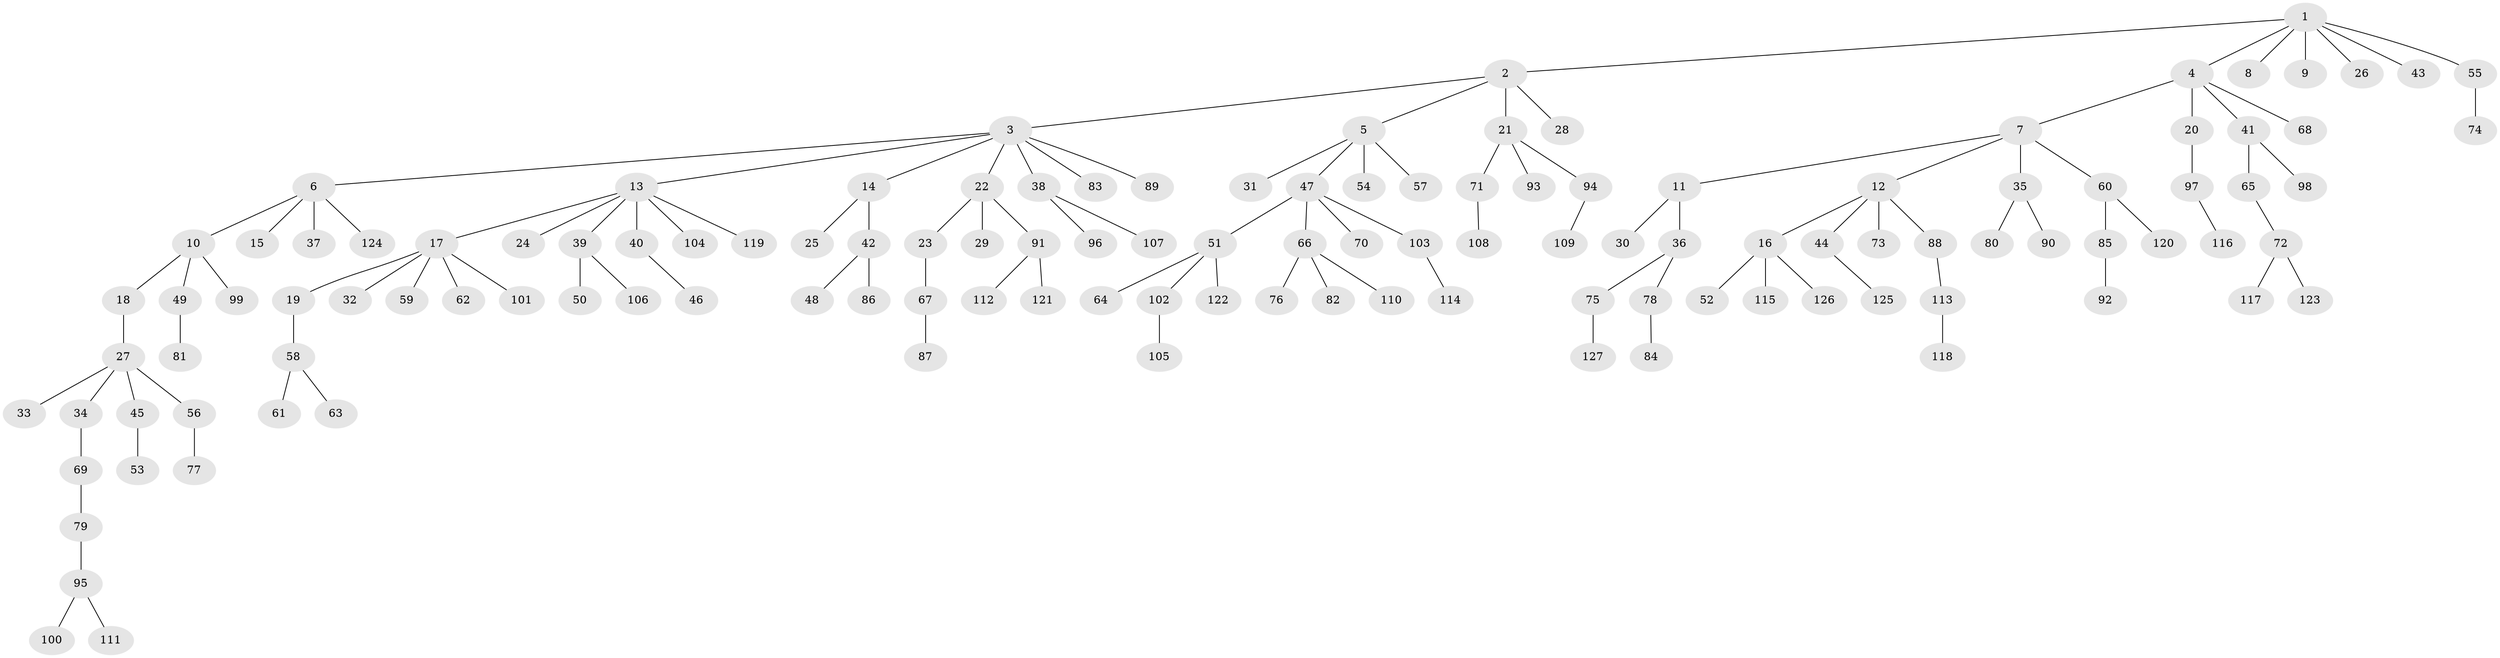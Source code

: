 // Generated by graph-tools (version 1.1) at 2025/15/03/09/25 04:15:23]
// undirected, 127 vertices, 126 edges
graph export_dot {
graph [start="1"]
  node [color=gray90,style=filled];
  1;
  2;
  3;
  4;
  5;
  6;
  7;
  8;
  9;
  10;
  11;
  12;
  13;
  14;
  15;
  16;
  17;
  18;
  19;
  20;
  21;
  22;
  23;
  24;
  25;
  26;
  27;
  28;
  29;
  30;
  31;
  32;
  33;
  34;
  35;
  36;
  37;
  38;
  39;
  40;
  41;
  42;
  43;
  44;
  45;
  46;
  47;
  48;
  49;
  50;
  51;
  52;
  53;
  54;
  55;
  56;
  57;
  58;
  59;
  60;
  61;
  62;
  63;
  64;
  65;
  66;
  67;
  68;
  69;
  70;
  71;
  72;
  73;
  74;
  75;
  76;
  77;
  78;
  79;
  80;
  81;
  82;
  83;
  84;
  85;
  86;
  87;
  88;
  89;
  90;
  91;
  92;
  93;
  94;
  95;
  96;
  97;
  98;
  99;
  100;
  101;
  102;
  103;
  104;
  105;
  106;
  107;
  108;
  109;
  110;
  111;
  112;
  113;
  114;
  115;
  116;
  117;
  118;
  119;
  120;
  121;
  122;
  123;
  124;
  125;
  126;
  127;
  1 -- 2;
  1 -- 4;
  1 -- 8;
  1 -- 9;
  1 -- 26;
  1 -- 43;
  1 -- 55;
  2 -- 3;
  2 -- 5;
  2 -- 21;
  2 -- 28;
  3 -- 6;
  3 -- 13;
  3 -- 14;
  3 -- 22;
  3 -- 38;
  3 -- 83;
  3 -- 89;
  4 -- 7;
  4 -- 20;
  4 -- 41;
  4 -- 68;
  5 -- 31;
  5 -- 47;
  5 -- 54;
  5 -- 57;
  6 -- 10;
  6 -- 15;
  6 -- 37;
  6 -- 124;
  7 -- 11;
  7 -- 12;
  7 -- 35;
  7 -- 60;
  10 -- 18;
  10 -- 49;
  10 -- 99;
  11 -- 30;
  11 -- 36;
  12 -- 16;
  12 -- 44;
  12 -- 73;
  12 -- 88;
  13 -- 17;
  13 -- 24;
  13 -- 39;
  13 -- 40;
  13 -- 104;
  13 -- 119;
  14 -- 25;
  14 -- 42;
  16 -- 52;
  16 -- 115;
  16 -- 126;
  17 -- 19;
  17 -- 32;
  17 -- 59;
  17 -- 62;
  17 -- 101;
  18 -- 27;
  19 -- 58;
  20 -- 97;
  21 -- 71;
  21 -- 93;
  21 -- 94;
  22 -- 23;
  22 -- 29;
  22 -- 91;
  23 -- 67;
  27 -- 33;
  27 -- 34;
  27 -- 45;
  27 -- 56;
  34 -- 69;
  35 -- 80;
  35 -- 90;
  36 -- 75;
  36 -- 78;
  38 -- 96;
  38 -- 107;
  39 -- 50;
  39 -- 106;
  40 -- 46;
  41 -- 65;
  41 -- 98;
  42 -- 48;
  42 -- 86;
  44 -- 125;
  45 -- 53;
  47 -- 51;
  47 -- 66;
  47 -- 70;
  47 -- 103;
  49 -- 81;
  51 -- 64;
  51 -- 102;
  51 -- 122;
  55 -- 74;
  56 -- 77;
  58 -- 61;
  58 -- 63;
  60 -- 85;
  60 -- 120;
  65 -- 72;
  66 -- 76;
  66 -- 82;
  66 -- 110;
  67 -- 87;
  69 -- 79;
  71 -- 108;
  72 -- 117;
  72 -- 123;
  75 -- 127;
  78 -- 84;
  79 -- 95;
  85 -- 92;
  88 -- 113;
  91 -- 112;
  91 -- 121;
  94 -- 109;
  95 -- 100;
  95 -- 111;
  97 -- 116;
  102 -- 105;
  103 -- 114;
  113 -- 118;
}
